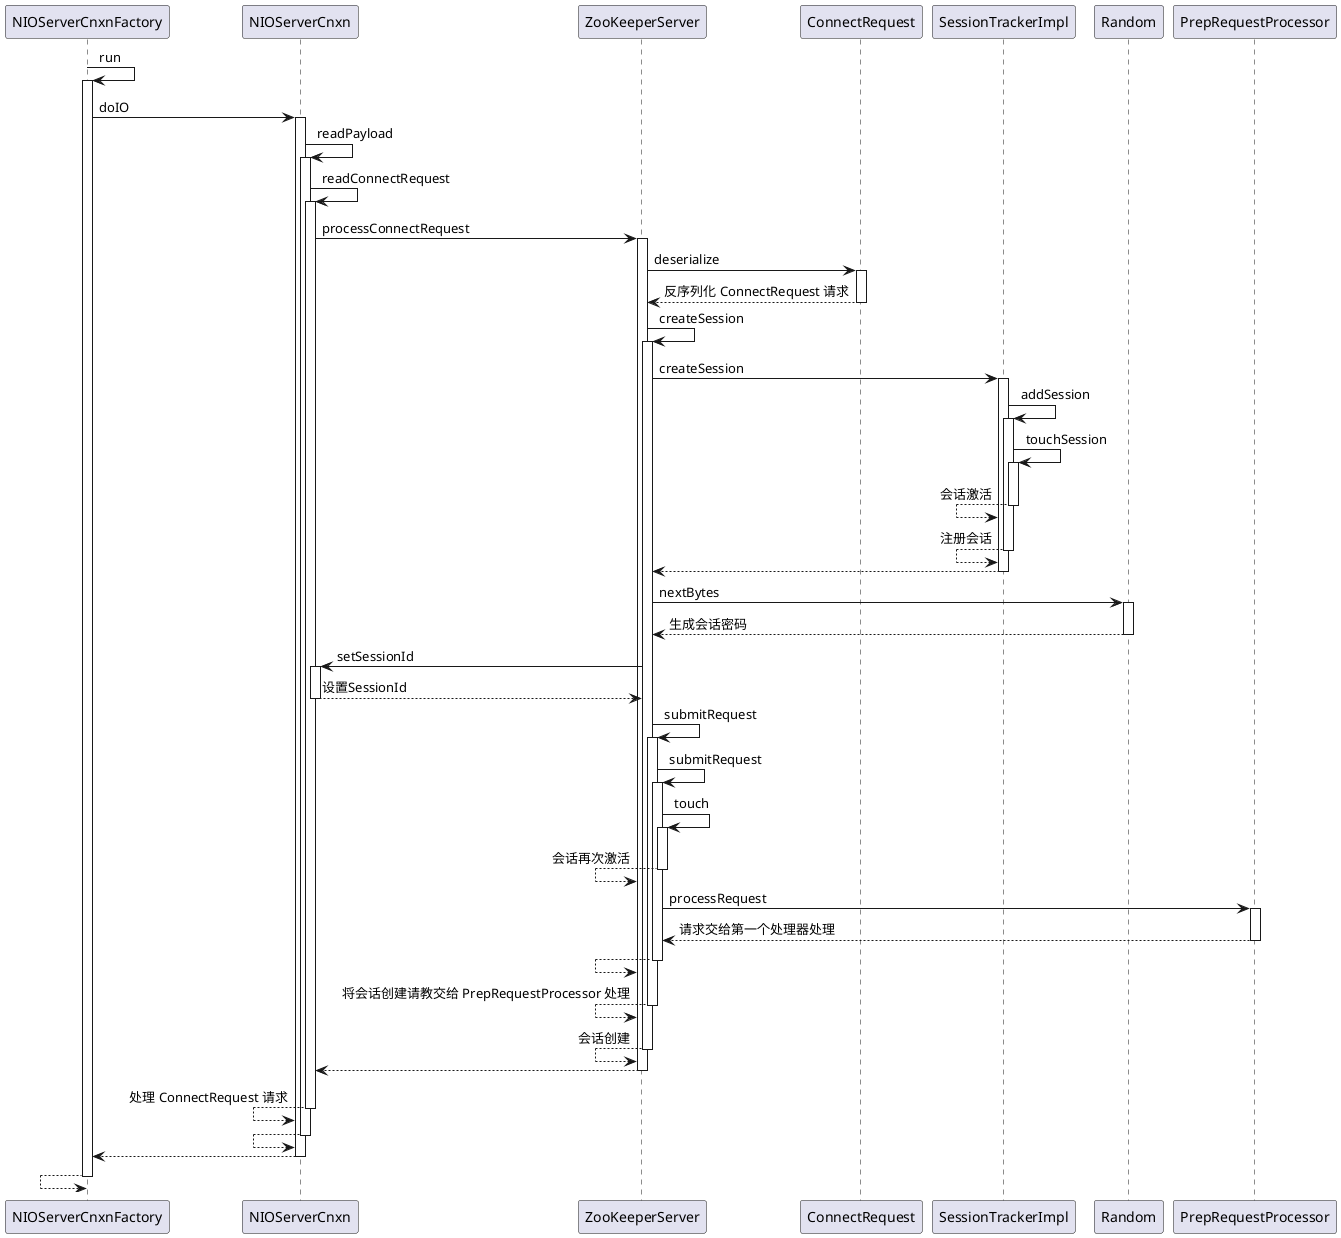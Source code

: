 @startuml

NIOServerCnxnFactory->NIOServerCnxnFactory:run
activate NIOServerCnxnFactory

    NIOServerCnxnFactory->NIOServerCnxn:doIO
    activate NIOServerCnxn
        NIOServerCnxn->NIOServerCnxn:readPayload
        activate NIOServerCnxn
            NIOServerCnxn->NIOServerCnxn:readConnectRequest
            activate NIOServerCnxn
                NIOServerCnxn->ZooKeeperServer:processConnectRequest
                activate ZooKeeperServer
                    ZooKeeperServer->ConnectRequest:deserialize
                    activate ConnectRequest
                    ZooKeeperServer<--ConnectRequest:反序列化 ConnectRequest 请求
                    deactivate ConnectRequest

                    ZooKeeperServer->ZooKeeperServer:createSession
                    activate ZooKeeperServer
                        ZooKeeperServer->SessionTrackerImpl:createSession
                        activate SessionTrackerImpl
                            SessionTrackerImpl->SessionTrackerImpl:addSession
                            activate SessionTrackerImpl
                                SessionTrackerImpl->SessionTrackerImpl:touchSession
                                activate SessionTrackerImpl
                                SessionTrackerImpl<--SessionTrackerImpl:会话激活
                                deactivate SessionTrackerImpl
                            SessionTrackerImpl<--SessionTrackerImpl:注册会话
                            deactivate SessionTrackerImpl
                        ZooKeeperServer<--SessionTrackerImpl:
                        deactivate SessionTrackerImpl

                        ZooKeeperServer->Random:nextBytes
                        activate Random
                        ZooKeeperServer<--Random:生成会话密码
                        deactivate Random

                        ZooKeeperServer->NIOServerCnxn:setSessionId
                        activate NIOServerCnxn
                        ZooKeeperServer<--NIOServerCnxn:设置SessionId
                        deactivate NIOServerCnxn

                        ZooKeeperServer->ZooKeeperServer:submitRequest
                        activate ZooKeeperServer
                            ZooKeeperServer->ZooKeeperServer:submitRequest
                            activate ZooKeeperServer
                                ZooKeeperServer->ZooKeeperServer:touch
                                activate ZooKeeperServer
                                ZooKeeperServer<--ZooKeeperServer:会话再次激活
                                deactivate ZooKeeperServer

                                ZooKeeperServer->PrepRequestProcessor:processRequest
                                activate PrepRequestProcessor
                                ZooKeeperServer<--PrepRequestProcessor:请求交给第一个处理器处理
                                deactivate PrepRequestProcessor
                            ZooKeeperServer<--ZooKeeperServer:
                            deactivate ZooKeeperServer
                        ZooKeeperServer<--ZooKeeperServer:将会话创建请教交给 PrepRequestProcessor 处理
                        deactivate ZooKeeperServer

                    ZooKeeperServer<--ZooKeeperServer:会话创建
                    deactivate ZooKeeperServer
                NIOServerCnxn<--ZooKeeperServer:
                deactivate ZooKeeperServer
            NIOServerCnxn<--NIOServerCnxn:处理 ConnectRequest 请求
            deactivate NIOServerCnxn
        NIOServerCnxn<--NIOServerCnxn:
        deactivate NIOServerCnxn
    NIOServerCnxnFactory<--NIOServerCnxn:
    deactivate NIOServerCnxn


NIOServerCnxnFactory<--NIOServerCnxnFactory:
deactivate NIOServerCnxnFactory

@enduml
